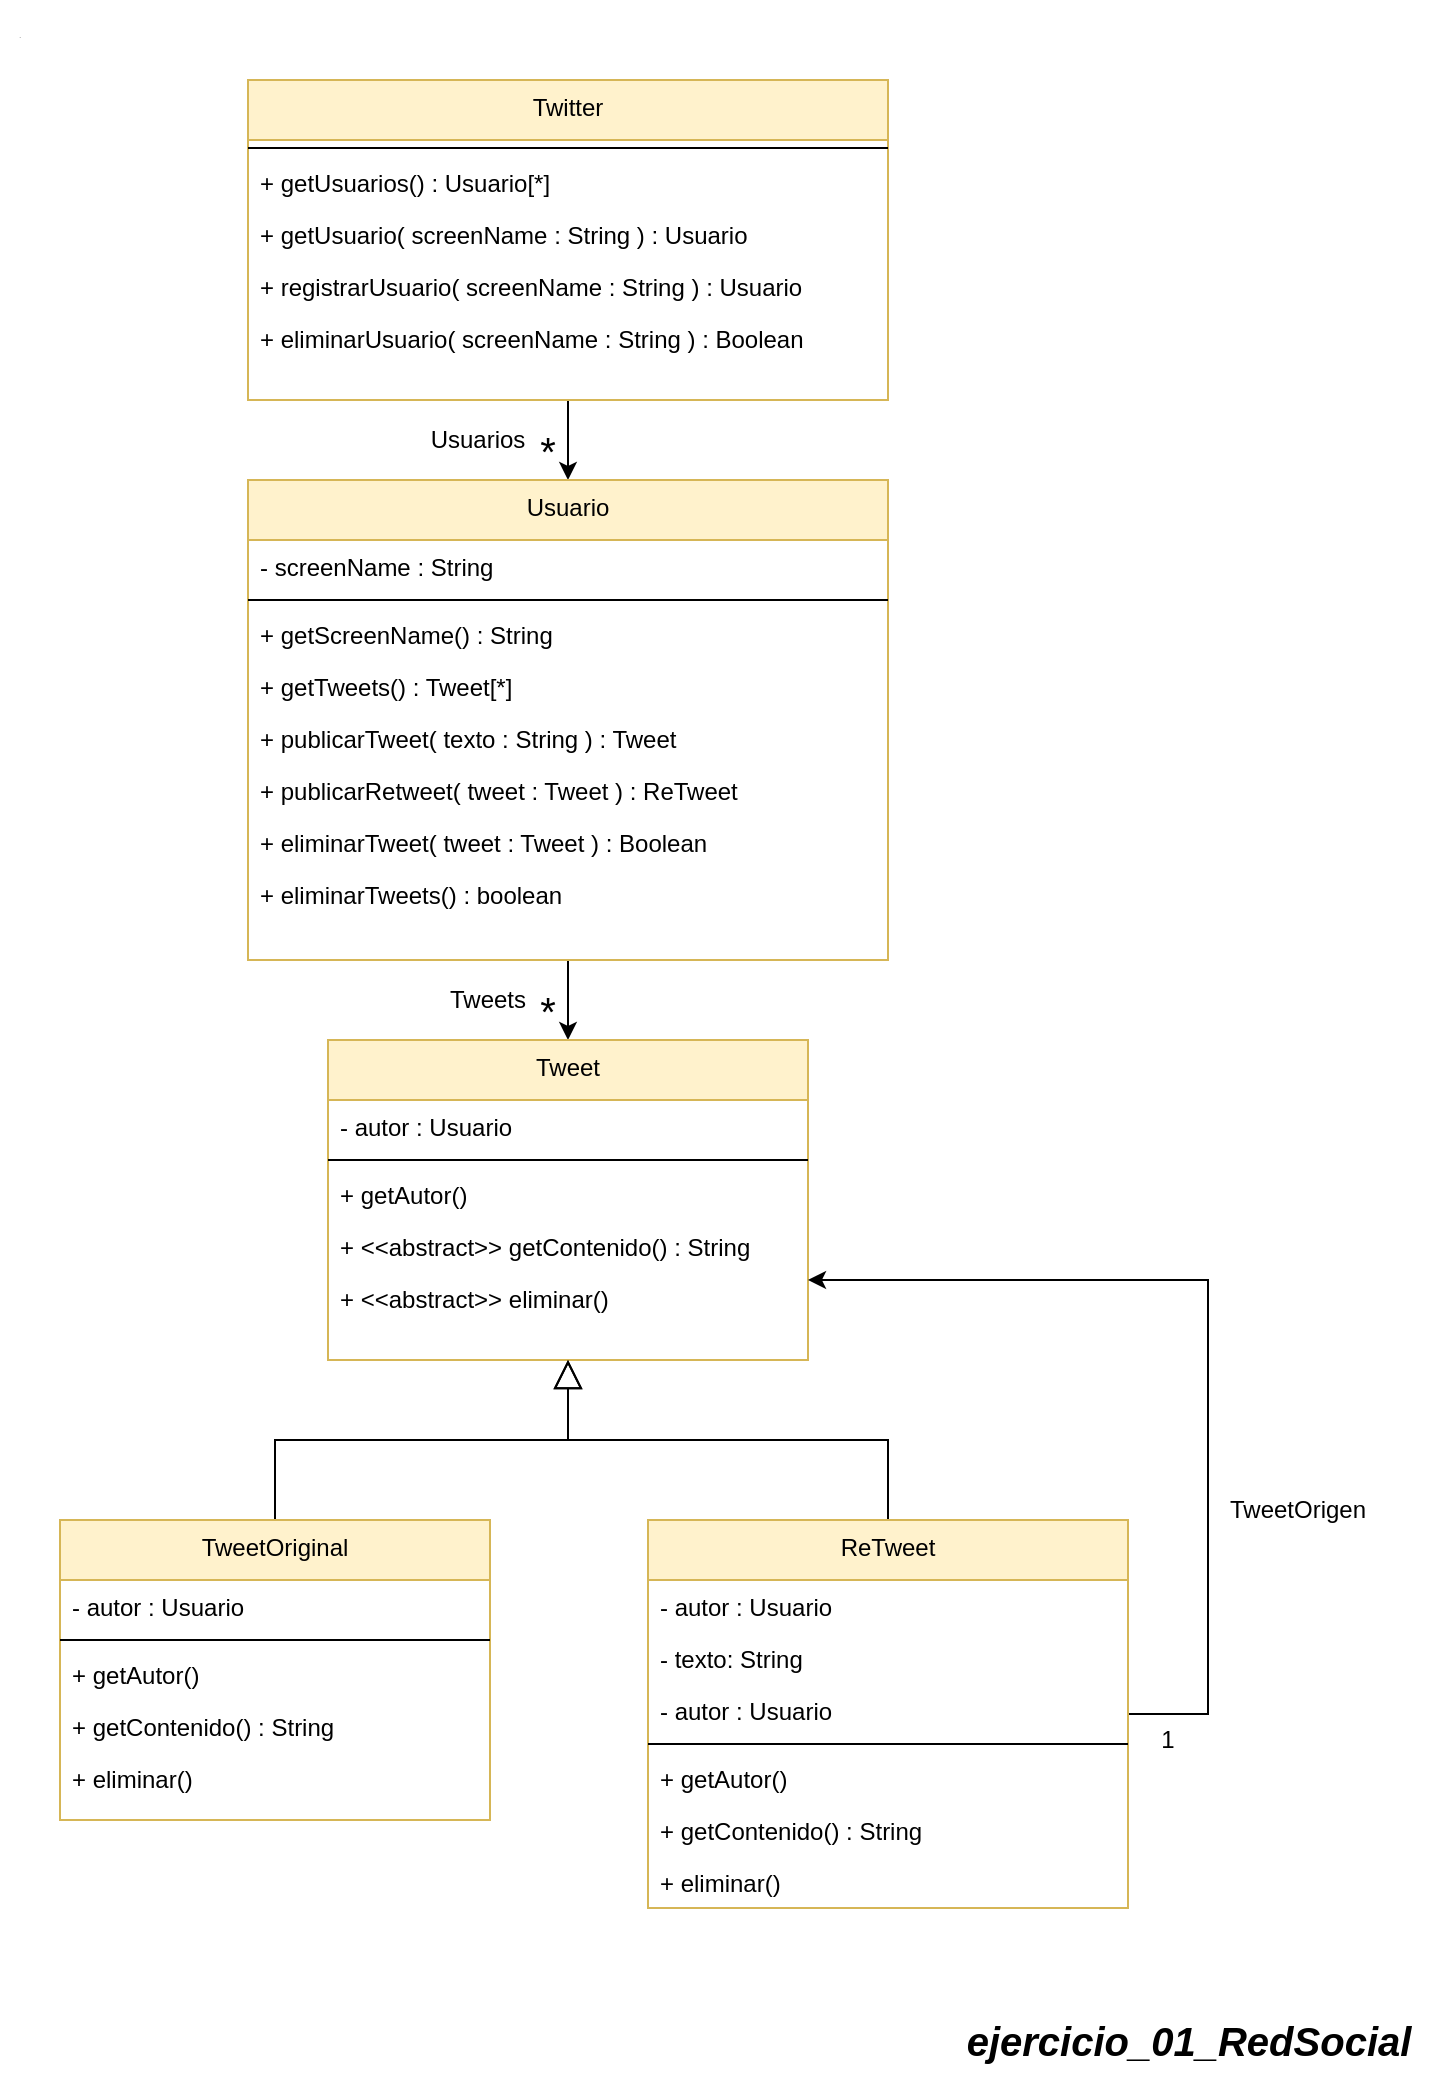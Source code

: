 <mxfile version="24.6.3" type="google">
  <diagram id="C5RBs43oDa-KdzZeNtuy" name="Page-1">
    <mxGraphModel grid="1" page="1" gridSize="10" guides="1" tooltips="1" connect="1" arrows="1" fold="1" pageScale="1" pageWidth="827" pageHeight="1169" math="0" shadow="0">
      <root>
        <mxCell id="WIyWlLk6GJQsqaUBKTNV-0" />
        <mxCell id="WIyWlLk6GJQsqaUBKTNV-1" parent="WIyWlLk6GJQsqaUBKTNV-0" />
        <mxCell id="CIggTnG6p8QRmRwehjU--55" style="edgeStyle=orthogonalEdgeStyle;rounded=0;orthogonalLoop=1;jettySize=auto;html=1;exitX=0.5;exitY=1;exitDx=0;exitDy=0;" edge="1" parent="WIyWlLk6GJQsqaUBKTNV-1" source="CIggTnG6p8QRmRwehjU--33" target="CIggTnG6p8QRmRwehjU--40">
          <mxGeometry relative="1" as="geometry" />
        </mxCell>
        <mxCell id="CIggTnG6p8QRmRwehjU--33" value="Twitter" style="swimlane;fontStyle=0;align=center;verticalAlign=top;childLayout=stackLayout;horizontal=1;startSize=30;horizontalStack=0;resizeParent=1;resizeLast=0;collapsible=1;marginBottom=0;rounded=0;shadow=0;strokeWidth=1;fillColor=#fff2cc;strokeColor=#d6b656;" vertex="1" parent="WIyWlLk6GJQsqaUBKTNV-1">
          <mxGeometry x="284" y="-1080" width="320" height="160" as="geometry">
            <mxRectangle x="110" y="-20" width="160" height="26" as="alternateBounds" />
          </mxGeometry>
        </mxCell>
        <mxCell id="CIggTnG6p8QRmRwehjU--34" value="" style="line;html=1;strokeWidth=1;align=left;verticalAlign=middle;spacingTop=-1;spacingLeft=3;spacingRight=3;rotatable=0;labelPosition=right;points=[];portConstraint=eastwest;" vertex="1" parent="CIggTnG6p8QRmRwehjU--33">
          <mxGeometry y="30" width="320" height="8" as="geometry" />
        </mxCell>
        <mxCell id="CIggTnG6p8QRmRwehjU--35" value="+ getUsuarios() : Usuario[*]" style="text;align=left;verticalAlign=top;spacingLeft=4;spacingRight=4;overflow=hidden;rotatable=0;points=[[0,0.5],[1,0.5]];portConstraint=eastwest;" vertex="1" parent="CIggTnG6p8QRmRwehjU--33">
          <mxGeometry y="38" width="320" height="26" as="geometry" />
        </mxCell>
        <mxCell id="CIggTnG6p8QRmRwehjU--36" value="+ getUsuario( screenName : String ) : Usuario" style="text;align=left;verticalAlign=top;spacingLeft=4;spacingRight=4;overflow=hidden;rotatable=0;points=[[0,0.5],[1,0.5]];portConstraint=eastwest;rounded=0;shadow=0;html=0;" vertex="1" parent="CIggTnG6p8QRmRwehjU--33">
          <mxGeometry y="64" width="320" height="26" as="geometry" />
        </mxCell>
        <mxCell id="CIggTnG6p8QRmRwehjU--37" value="+ registrarUsuario( screenName : String ) : Usuario" style="text;align=left;verticalAlign=top;spacingLeft=4;spacingRight=4;overflow=hidden;rotatable=0;points=[[0,0.5],[1,0.5]];portConstraint=eastwest;rounded=0;shadow=0;html=0;" vertex="1" parent="CIggTnG6p8QRmRwehjU--33">
          <mxGeometry y="90" width="320" height="26" as="geometry" />
        </mxCell>
        <mxCell id="CIggTnG6p8QRmRwehjU--38" value="+ eliminarUsuario( screenName : String ) : Boolean&#xa;" style="text;align=left;verticalAlign=top;spacingLeft=4;spacingRight=4;overflow=hidden;rotatable=0;points=[[0,0.5],[1,0.5]];portConstraint=eastwest;rounded=0;shadow=0;html=0;" vertex="1" parent="CIggTnG6p8QRmRwehjU--33">
          <mxGeometry y="116" width="320" height="26" as="geometry" />
        </mxCell>
        <mxCell id="CIggTnG6p8QRmRwehjU--39" style="edgeStyle=orthogonalEdgeStyle;rounded=0;orthogonalLoop=1;jettySize=auto;html=1;exitX=1;exitY=0.5;exitDx=0;exitDy=0;" edge="1" parent="CIggTnG6p8QRmRwehjU--33" source="CIggTnG6p8QRmRwehjU--36" target="CIggTnG6p8QRmRwehjU--36">
          <mxGeometry relative="1" as="geometry" />
        </mxCell>
        <mxCell id="8L37laqvNWscU-e2ohUr-6" style="edgeStyle=orthogonalEdgeStyle;rounded=0;orthogonalLoop=1;jettySize=auto;html=1;entryX=0.5;entryY=0;entryDx=0;entryDy=0;" edge="1" parent="WIyWlLk6GJQsqaUBKTNV-1" source="CIggTnG6p8QRmRwehjU--40" target="CIggTnG6p8QRmRwehjU--56">
          <mxGeometry relative="1" as="geometry" />
        </mxCell>
        <mxCell id="CIggTnG6p8QRmRwehjU--40" value="Usuario" style="swimlane;fontStyle=0;align=center;verticalAlign=top;childLayout=stackLayout;horizontal=1;startSize=30;horizontalStack=0;resizeParent=1;resizeLast=0;collapsible=1;marginBottom=0;rounded=0;shadow=0;strokeWidth=1;fillColor=#fff2cc;strokeColor=#d6b656;" vertex="1" parent="WIyWlLk6GJQsqaUBKTNV-1">
          <mxGeometry x="284" y="-880" width="320" height="240" as="geometry">
            <mxRectangle x="110" y="-20" width="160" height="26" as="alternateBounds" />
          </mxGeometry>
        </mxCell>
        <mxCell id="CIggTnG6p8QRmRwehjU--42" value="- screenName : String" style="text;align=left;verticalAlign=top;spacingLeft=4;spacingRight=4;overflow=hidden;rotatable=0;points=[[0,0.5],[1,0.5]];portConstraint=eastwest;" vertex="1" parent="CIggTnG6p8QRmRwehjU--40">
          <mxGeometry y="30" width="320" height="26" as="geometry" />
        </mxCell>
        <mxCell id="CIggTnG6p8QRmRwehjU--41" value="" style="line;html=1;strokeWidth=1;align=left;verticalAlign=middle;spacingTop=-1;spacingLeft=3;spacingRight=3;rotatable=0;labelPosition=right;points=[];portConstraint=eastwest;" vertex="1" parent="CIggTnG6p8QRmRwehjU--40">
          <mxGeometry y="56" width="320" height="8" as="geometry" />
        </mxCell>
        <mxCell id="CIggTnG6p8QRmRwehjU--43" value="+ getScreenName() : String" style="text;align=left;verticalAlign=top;spacingLeft=4;spacingRight=4;overflow=hidden;rotatable=0;points=[[0,0.5],[1,0.5]];portConstraint=eastwest;rounded=0;shadow=0;html=0;" vertex="1" parent="CIggTnG6p8QRmRwehjU--40">
          <mxGeometry y="64" width="320" height="26" as="geometry" />
        </mxCell>
        <mxCell id="CIggTnG6p8QRmRwehjU--44" value="+ getTweets() : Tweet[*]" style="text;align=left;verticalAlign=top;spacingLeft=4;spacingRight=4;overflow=hidden;rotatable=0;points=[[0,0.5],[1,0.5]];portConstraint=eastwest;rounded=0;shadow=0;html=0;" vertex="1" parent="CIggTnG6p8QRmRwehjU--40">
          <mxGeometry y="90" width="320" height="26" as="geometry" />
        </mxCell>
        <mxCell id="CIggTnG6p8QRmRwehjU--45" value="+ publicarTweet( texto : String ) : Tweet&#xa;" style="text;align=left;verticalAlign=top;spacingLeft=4;spacingRight=4;overflow=hidden;rotatable=0;points=[[0,0.5],[1,0.5]];portConstraint=eastwest;rounded=0;shadow=0;html=0;" vertex="1" parent="CIggTnG6p8QRmRwehjU--40">
          <mxGeometry y="116" width="320" height="26" as="geometry" />
        </mxCell>
        <mxCell id="CIggTnG6p8QRmRwehjU--46" style="edgeStyle=orthogonalEdgeStyle;rounded=0;orthogonalLoop=1;jettySize=auto;html=1;exitX=1;exitY=0.5;exitDx=0;exitDy=0;" edge="1" parent="CIggTnG6p8QRmRwehjU--40" source="CIggTnG6p8QRmRwehjU--43" target="CIggTnG6p8QRmRwehjU--43">
          <mxGeometry relative="1" as="geometry" />
        </mxCell>
        <mxCell id="CIggTnG6p8QRmRwehjU--48" value="+ publicarRetweet( tweet : Tweet ) : ReTweet" style="text;align=left;verticalAlign=top;spacingLeft=4;spacingRight=4;overflow=hidden;rotatable=0;points=[[0,0.5],[1,0.5]];portConstraint=eastwest;rounded=0;shadow=0;html=0;" vertex="1" parent="CIggTnG6p8QRmRwehjU--40">
          <mxGeometry y="142" width="320" height="26" as="geometry" />
        </mxCell>
        <mxCell id="CIggTnG6p8QRmRwehjU--50" value="+ eliminarTweet( tweet : Tweet ) : Boolean&#xa;" style="text;align=left;verticalAlign=top;spacingLeft=4;spacingRight=4;overflow=hidden;rotatable=0;points=[[0,0.5],[1,0.5]];portConstraint=eastwest;rounded=0;shadow=0;html=0;" vertex="1" parent="CIggTnG6p8QRmRwehjU--40">
          <mxGeometry y="168" width="320" height="26" as="geometry" />
        </mxCell>
        <mxCell id="CIggTnG6p8QRmRwehjU--49" value="+ eliminarTweets() : boolean" style="text;align=left;verticalAlign=top;spacingLeft=4;spacingRight=4;overflow=hidden;rotatable=0;points=[[0,0.5],[1,0.5]];portConstraint=eastwest;rounded=0;shadow=0;html=0;" vertex="1" parent="CIggTnG6p8QRmRwehjU--40">
          <mxGeometry y="194" width="320" height="46" as="geometry" />
        </mxCell>
        <mxCell id="CIggTnG6p8QRmRwehjU--56" value="Tweet" style="swimlane;fontStyle=0;align=center;verticalAlign=top;childLayout=stackLayout;horizontal=1;startSize=30;horizontalStack=0;resizeParent=1;resizeLast=0;collapsible=1;marginBottom=0;rounded=0;shadow=0;strokeWidth=1;fillColor=#fff2cc;strokeColor=#d6b656;" vertex="1" parent="WIyWlLk6GJQsqaUBKTNV-1">
          <mxGeometry x="324" y="-600" width="240" height="160" as="geometry">
            <mxRectangle x="110" y="-20" width="160" height="26" as="alternateBounds" />
          </mxGeometry>
        </mxCell>
        <mxCell id="CIggTnG6p8QRmRwehjU--58" value="- autor : Usuario" style="text;align=left;verticalAlign=top;spacingLeft=4;spacingRight=4;overflow=hidden;rotatable=0;points=[[0,0.5],[1,0.5]];portConstraint=eastwest;" vertex="1" parent="CIggTnG6p8QRmRwehjU--56">
          <mxGeometry y="30" width="240" height="26" as="geometry" />
        </mxCell>
        <mxCell id="CIggTnG6p8QRmRwehjU--57" value="" style="line;html=1;strokeWidth=1;align=left;verticalAlign=middle;spacingTop=-1;spacingLeft=3;spacingRight=3;rotatable=0;labelPosition=right;points=[];portConstraint=eastwest;" vertex="1" parent="CIggTnG6p8QRmRwehjU--56">
          <mxGeometry y="56" width="240" height="8" as="geometry" />
        </mxCell>
        <mxCell id="CIggTnG6p8QRmRwehjU--59" value="+ getAutor()" style="text;align=left;verticalAlign=top;spacingLeft=4;spacingRight=4;overflow=hidden;rotatable=0;points=[[0,0.5],[1,0.5]];portConstraint=eastwest;rounded=0;shadow=0;html=0;" vertex="1" parent="CIggTnG6p8QRmRwehjU--56">
          <mxGeometry y="64" width="240" height="26" as="geometry" />
        </mxCell>
        <mxCell id="CIggTnG6p8QRmRwehjU--60" value="+ &lt;&lt;abstract&gt;&gt; getContenido() : String" style="text;align=left;verticalAlign=top;spacingLeft=4;spacingRight=4;overflow=hidden;rotatable=0;points=[[0,0.5],[1,0.5]];portConstraint=eastwest;rounded=0;shadow=0;html=0;" vertex="1" parent="CIggTnG6p8QRmRwehjU--56">
          <mxGeometry y="90" width="240" height="26" as="geometry" />
        </mxCell>
        <mxCell id="CIggTnG6p8QRmRwehjU--61" value="+ &lt;&lt;abstract&gt;&gt; eliminar() &#xa;" style="text;align=left;verticalAlign=top;spacingLeft=4;spacingRight=4;overflow=hidden;rotatable=0;points=[[0,0.5],[1,0.5]];portConstraint=eastwest;rounded=0;shadow=0;html=0;" vertex="1" parent="CIggTnG6p8QRmRwehjU--56">
          <mxGeometry y="116" width="240" height="26" as="geometry" />
        </mxCell>
        <mxCell id="CIggTnG6p8QRmRwehjU--62" style="edgeStyle=orthogonalEdgeStyle;rounded=0;orthogonalLoop=1;jettySize=auto;html=1;exitX=1;exitY=0.5;exitDx=0;exitDy=0;" edge="1" parent="CIggTnG6p8QRmRwehjU--56" source="CIggTnG6p8QRmRwehjU--59" target="CIggTnG6p8QRmRwehjU--59">
          <mxGeometry relative="1" as="geometry" />
        </mxCell>
        <mxCell id="8L37laqvNWscU-e2ohUr-0" style="edgeStyle=orthogonalEdgeStyle;rounded=0;orthogonalLoop=1;jettySize=auto;html=1;entryX=0.5;entryY=1;entryDx=0;entryDy=0;endSize=12;startSize=12;endArrow=block;endFill=0;" edge="1" parent="WIyWlLk6GJQsqaUBKTNV-1" source="CIggTnG6p8QRmRwehjU--64" target="CIggTnG6p8QRmRwehjU--56">
          <mxGeometry relative="1" as="geometry">
            <Array as="points">
              <mxPoint x="298" y="-400" />
              <mxPoint x="444" y="-400" />
            </Array>
          </mxGeometry>
        </mxCell>
        <mxCell id="CIggTnG6p8QRmRwehjU--64" value="TweetOriginal" style="swimlane;fontStyle=0;align=center;verticalAlign=top;childLayout=stackLayout;horizontal=1;startSize=30;horizontalStack=0;resizeParent=1;resizeLast=0;collapsible=1;marginBottom=0;rounded=0;shadow=0;strokeWidth=1;fillColor=#fff2cc;strokeColor=#d6b656;" vertex="1" parent="WIyWlLk6GJQsqaUBKTNV-1">
          <mxGeometry x="190" y="-360" width="215" height="150" as="geometry">
            <mxRectangle x="110" y="-20" width="160" height="26" as="alternateBounds" />
          </mxGeometry>
        </mxCell>
        <mxCell id="CIggTnG6p8QRmRwehjU--65" value="- autor : Usuario" style="text;align=left;verticalAlign=top;spacingLeft=4;spacingRight=4;overflow=hidden;rotatable=0;points=[[0,0.5],[1,0.5]];portConstraint=eastwest;" vertex="1" parent="CIggTnG6p8QRmRwehjU--64">
          <mxGeometry y="30" width="215" height="26" as="geometry" />
        </mxCell>
        <mxCell id="CIggTnG6p8QRmRwehjU--66" value="" style="line;html=1;strokeWidth=1;align=left;verticalAlign=middle;spacingTop=-1;spacingLeft=3;spacingRight=3;rotatable=0;labelPosition=right;points=[];portConstraint=eastwest;" vertex="1" parent="CIggTnG6p8QRmRwehjU--64">
          <mxGeometry y="56" width="215" height="8" as="geometry" />
        </mxCell>
        <mxCell id="CIggTnG6p8QRmRwehjU--67" value="+ getAutor()" style="text;align=left;verticalAlign=top;spacingLeft=4;spacingRight=4;overflow=hidden;rotatable=0;points=[[0,0.5],[1,0.5]];portConstraint=eastwest;rounded=0;shadow=0;html=0;" vertex="1" parent="CIggTnG6p8QRmRwehjU--64">
          <mxGeometry y="64" width="215" height="26" as="geometry" />
        </mxCell>
        <mxCell id="CIggTnG6p8QRmRwehjU--68" value="+ getContenido() : String" style="text;align=left;verticalAlign=top;spacingLeft=4;spacingRight=4;overflow=hidden;rotatable=0;points=[[0,0.5],[1,0.5]];portConstraint=eastwest;rounded=0;shadow=0;html=0;" vertex="1" parent="CIggTnG6p8QRmRwehjU--64">
          <mxGeometry y="90" width="215" height="26" as="geometry" />
        </mxCell>
        <mxCell id="CIggTnG6p8QRmRwehjU--69" value="+ eliminar() &#xa;" style="text;align=left;verticalAlign=top;spacingLeft=4;spacingRight=4;overflow=hidden;rotatable=0;points=[[0,0.5],[1,0.5]];portConstraint=eastwest;rounded=0;shadow=0;html=0;" vertex="1" parent="CIggTnG6p8QRmRwehjU--64">
          <mxGeometry y="116" width="215" height="26" as="geometry" />
        </mxCell>
        <mxCell id="CIggTnG6p8QRmRwehjU--70" style="edgeStyle=orthogonalEdgeStyle;rounded=0;orthogonalLoop=1;jettySize=auto;html=1;exitX=1;exitY=0.5;exitDx=0;exitDy=0;" edge="1" parent="CIggTnG6p8QRmRwehjU--64" source="CIggTnG6p8QRmRwehjU--67" target="CIggTnG6p8QRmRwehjU--67">
          <mxGeometry relative="1" as="geometry" />
        </mxCell>
        <mxCell id="8L37laqvNWscU-e2ohUr-1" style="edgeStyle=orthogonalEdgeStyle;rounded=0;orthogonalLoop=1;jettySize=auto;html=1;endSize=12;startSize=12;endArrow=block;endFill=0;" edge="1" parent="WIyWlLk6GJQsqaUBKTNV-1" source="CIggTnG6p8QRmRwehjU--71" target="CIggTnG6p8QRmRwehjU--56">
          <mxGeometry relative="1" as="geometry">
            <Array as="points">
              <mxPoint x="604" y="-400" />
              <mxPoint x="444" y="-400" />
            </Array>
          </mxGeometry>
        </mxCell>
        <mxCell id="8L37laqvNWscU-e2ohUr-3" style="edgeStyle=orthogonalEdgeStyle;rounded=0;orthogonalLoop=1;jettySize=auto;html=1;" edge="1" parent="WIyWlLk6GJQsqaUBKTNV-1" source="CIggTnG6p8QRmRwehjU--71">
          <mxGeometry relative="1" as="geometry">
            <mxPoint x="564" y="-480" as="targetPoint" />
            <Array as="points">
              <mxPoint x="764" y="-263" />
              <mxPoint x="764" y="-480" />
            </Array>
          </mxGeometry>
        </mxCell>
        <mxCell id="CIggTnG6p8QRmRwehjU--71" value="ReTweet" style="swimlane;fontStyle=0;align=center;verticalAlign=top;childLayout=stackLayout;horizontal=1;startSize=30;horizontalStack=0;resizeParent=1;resizeLast=0;collapsible=1;marginBottom=0;rounded=0;shadow=0;strokeWidth=1;fillColor=#fff2cc;strokeColor=#d6b656;" vertex="1" parent="WIyWlLk6GJQsqaUBKTNV-1">
          <mxGeometry x="484" y="-360" width="240" height="194" as="geometry">
            <mxRectangle x="110" y="-20" width="160" height="26" as="alternateBounds" />
          </mxGeometry>
        </mxCell>
        <mxCell id="CIggTnG6p8QRmRwehjU--72" value="- autor : Usuario" style="text;align=left;verticalAlign=top;spacingLeft=4;spacingRight=4;overflow=hidden;rotatable=0;points=[[0,0.5],[1,0.5]];portConstraint=eastwest;" vertex="1" parent="CIggTnG6p8QRmRwehjU--71">
          <mxGeometry y="30" width="240" height="26" as="geometry" />
        </mxCell>
        <mxCell id="CIggTnG6p8QRmRwehjU--81" value="- texto: String" style="text;align=left;verticalAlign=top;spacingLeft=4;spacingRight=4;overflow=hidden;rotatable=0;points=[[0,0.5],[1,0.5]];portConstraint=eastwest;" vertex="1" parent="CIggTnG6p8QRmRwehjU--71">
          <mxGeometry y="56" width="240" height="26" as="geometry" />
        </mxCell>
        <mxCell id="CIggTnG6p8QRmRwehjU--80" value="- autor : Usuario" style="text;align=left;verticalAlign=top;spacingLeft=4;spacingRight=4;overflow=hidden;rotatable=0;points=[[0,0.5],[1,0.5]];portConstraint=eastwest;" vertex="1" parent="CIggTnG6p8QRmRwehjU--71">
          <mxGeometry y="82" width="240" height="26" as="geometry" />
        </mxCell>
        <mxCell id="CIggTnG6p8QRmRwehjU--73" value="" style="line;html=1;strokeWidth=1;align=left;verticalAlign=middle;spacingTop=-1;spacingLeft=3;spacingRight=3;rotatable=0;labelPosition=right;points=[];portConstraint=eastwest;" vertex="1" parent="CIggTnG6p8QRmRwehjU--71">
          <mxGeometry y="108" width="240" height="8" as="geometry" />
        </mxCell>
        <mxCell id="CIggTnG6p8QRmRwehjU--74" value="+ getAutor()" style="text;align=left;verticalAlign=top;spacingLeft=4;spacingRight=4;overflow=hidden;rotatable=0;points=[[0,0.5],[1,0.5]];portConstraint=eastwest;rounded=0;shadow=0;html=0;" vertex="1" parent="CIggTnG6p8QRmRwehjU--71">
          <mxGeometry y="116" width="240" height="26" as="geometry" />
        </mxCell>
        <mxCell id="CIggTnG6p8QRmRwehjU--75" value="+ getContenido() : String" style="text;align=left;verticalAlign=top;spacingLeft=4;spacingRight=4;overflow=hidden;rotatable=0;points=[[0,0.5],[1,0.5]];portConstraint=eastwest;rounded=0;shadow=0;html=0;" vertex="1" parent="CIggTnG6p8QRmRwehjU--71">
          <mxGeometry y="142" width="240" height="26" as="geometry" />
        </mxCell>
        <mxCell id="CIggTnG6p8QRmRwehjU--76" value="+ eliminar() &#xa;" style="text;align=left;verticalAlign=top;spacingLeft=4;spacingRight=4;overflow=hidden;rotatable=0;points=[[0,0.5],[1,0.5]];portConstraint=eastwest;rounded=0;shadow=0;html=0;" vertex="1" parent="CIggTnG6p8QRmRwehjU--71">
          <mxGeometry y="168" width="240" height="26" as="geometry" />
        </mxCell>
        <mxCell id="CIggTnG6p8QRmRwehjU--77" style="edgeStyle=orthogonalEdgeStyle;rounded=0;orthogonalLoop=1;jettySize=auto;html=1;exitX=1;exitY=0.5;exitDx=0;exitDy=0;" edge="1" parent="CIggTnG6p8QRmRwehjU--71" source="CIggTnG6p8QRmRwehjU--74" target="CIggTnG6p8QRmRwehjU--74">
          <mxGeometry relative="1" as="geometry" />
        </mxCell>
        <mxCell id="8L37laqvNWscU-e2ohUr-4" value="TweetOrigen" style="text;html=1;align=center;verticalAlign=middle;whiteSpace=wrap;rounded=0;" vertex="1" parent="WIyWlLk6GJQsqaUBKTNV-1">
          <mxGeometry x="774" y="-380" width="70" height="30" as="geometry" />
        </mxCell>
        <mxCell id="8L37laqvNWscU-e2ohUr-5" value="1" style="text;html=1;align=center;verticalAlign=middle;whiteSpace=wrap;rounded=0;" vertex="1" parent="WIyWlLk6GJQsqaUBKTNV-1">
          <mxGeometry x="734" y="-260" width="20" height="20" as="geometry" />
        </mxCell>
        <mxCell id="8L37laqvNWscU-e2ohUr-9" value="Tweets" style="text;html=1;align=center;verticalAlign=middle;whiteSpace=wrap;rounded=0;" vertex="1" parent="WIyWlLk6GJQsqaUBKTNV-1">
          <mxGeometry x="384" y="-630" width="40" height="20" as="geometry" />
        </mxCell>
        <mxCell id="8L37laqvNWscU-e2ohUr-10" value="Usuarios" style="text;html=1;align=center;verticalAlign=middle;whiteSpace=wrap;rounded=0;" vertex="1" parent="WIyWlLk6GJQsqaUBKTNV-1">
          <mxGeometry x="374" y="-910" width="50" height="20" as="geometry" />
        </mxCell>
        <mxCell id="8L37laqvNWscU-e2ohUr-12" value="&lt;font style=&quot;font-size: 20px;&quot;&gt;*&lt;/font&gt;" style="text;html=1;align=center;verticalAlign=middle;whiteSpace=wrap;rounded=0;" vertex="1" parent="WIyWlLk6GJQsqaUBKTNV-1">
          <mxGeometry x="424" y="-910" width="20" height="30" as="geometry" />
        </mxCell>
        <mxCell id="8L37laqvNWscU-e2ohUr-15" value="&lt;font style=&quot;font-size: 20px;&quot;&gt;*&lt;/font&gt;" style="text;html=1;align=center;verticalAlign=middle;whiteSpace=wrap;rounded=0;" vertex="1" parent="WIyWlLk6GJQsqaUBKTNV-1">
          <mxGeometry x="424" y="-630" width="20" height="30" as="geometry" />
        </mxCell>
        <mxCell id="8L37laqvNWscU-e2ohUr-16" value="&lt;b style=&quot;&quot;&gt;&lt;i&gt;&lt;font style=&quot;font-size: 20px;&quot;&gt;ejercicio_01_RedSocial&lt;/font&gt;&lt;/i&gt;&lt;/b&gt;" style="text;html=1;align=center;verticalAlign=middle;resizable=0;points=[];autosize=1;strokeColor=none;fillColor=none;" vertex="1" parent="WIyWlLk6GJQsqaUBKTNV-1">
          <mxGeometry x="629" y="-120" width="250" height="40" as="geometry" />
        </mxCell>
        <mxCell id="8L37laqvNWscU-e2ohUr-19" value="&lt;font style=&quot;font-size: 1px;&quot;&gt;1&lt;/font&gt;" style="text;html=1;align=center;verticalAlign=middle;whiteSpace=wrap;rounded=0;" vertex="1" parent="WIyWlLk6GJQsqaUBKTNV-1">
          <mxGeometry x="160" y="-1120" width="20" height="30" as="geometry" />
        </mxCell>
      </root>
    </mxGraphModel>
  </diagram>
</mxfile>
